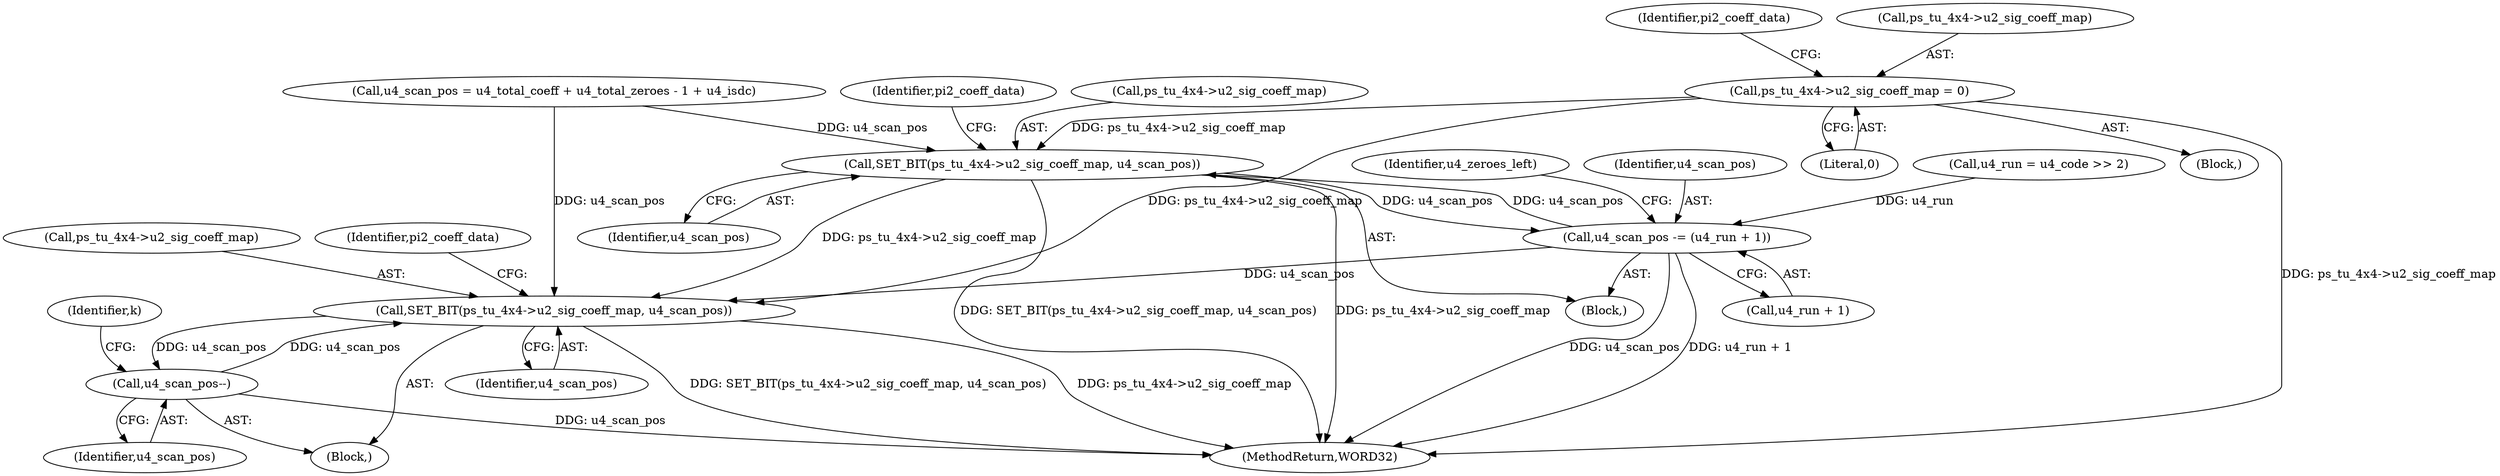digraph "0_Android_c57fc3703ae2e0d41b1f6580c50015937f2d23c1@pointer" {
"1000220" [label="(Call,ps_tu_4x4->u2_sig_coeff_map = 0)"];
"1000606" [label="(Call,SET_BIT(ps_tu_4x4->u2_sig_coeff_map, u4_scan_pos))"];
"1000622" [label="(Call,u4_scan_pos -= (u4_run + 1))"];
"1000639" [label="(Call,SET_BIT(ps_tu_4x4->u2_sig_coeff_map, u4_scan_pos))"];
"1000652" [label="(Call,u4_scan_pos--)"];
"1000624" [label="(Call,u4_run + 1)"];
"1000226" [label="(Identifier,pi2_coeff_data)"];
"1000640" [label="(Call,ps_tu_4x4->u2_sig_coeff_map)"];
"1000607" [label="(Call,ps_tu_4x4->u2_sig_coeff_map)"];
"1000168" [label="(Block,)"];
"1000622" [label="(Call,u4_scan_pos -= (u4_run + 1))"];
"1000614" [label="(Identifier,pi2_coeff_data)"];
"1000636" [label="(Identifier,k)"];
"1000596" [label="(Call,u4_run = u4_code >> 2)"];
"1000647" [label="(Identifier,pi2_coeff_data)"];
"1000577" [label="(Identifier,u4_zeroes_left)"];
"1000606" [label="(Call,SET_BIT(ps_tu_4x4->u2_sig_coeff_map, u4_scan_pos))"];
"1000652" [label="(Call,u4_scan_pos--)"];
"1000638" [label="(Block,)"];
"1000221" [label="(Call,ps_tu_4x4->u2_sig_coeff_map)"];
"1000580" [label="(Block,)"];
"1000220" [label="(Call,ps_tu_4x4->u2_sig_coeff_map = 0)"];
"1000689" [label="(MethodReturn,WORD32)"];
"1000639" [label="(Call,SET_BIT(ps_tu_4x4->u2_sig_coeff_map, u4_scan_pos))"];
"1000643" [label="(Identifier,u4_scan_pos)"];
"1000610" [label="(Identifier,u4_scan_pos)"];
"1000653" [label="(Identifier,u4_scan_pos)"];
"1000224" [label="(Literal,0)"];
"1000623" [label="(Identifier,u4_scan_pos)"];
"1000551" [label="(Call,u4_scan_pos = u4_total_coeff + u4_total_zeroes - 1 + u4_isdc)"];
"1000220" -> "1000168"  [label="AST: "];
"1000220" -> "1000224"  [label="CFG: "];
"1000221" -> "1000220"  [label="AST: "];
"1000224" -> "1000220"  [label="AST: "];
"1000226" -> "1000220"  [label="CFG: "];
"1000220" -> "1000689"  [label="DDG: ps_tu_4x4->u2_sig_coeff_map"];
"1000220" -> "1000606"  [label="DDG: ps_tu_4x4->u2_sig_coeff_map"];
"1000220" -> "1000639"  [label="DDG: ps_tu_4x4->u2_sig_coeff_map"];
"1000606" -> "1000580"  [label="AST: "];
"1000606" -> "1000610"  [label="CFG: "];
"1000607" -> "1000606"  [label="AST: "];
"1000610" -> "1000606"  [label="AST: "];
"1000614" -> "1000606"  [label="CFG: "];
"1000606" -> "1000689"  [label="DDG: ps_tu_4x4->u2_sig_coeff_map"];
"1000606" -> "1000689"  [label="DDG: SET_BIT(ps_tu_4x4->u2_sig_coeff_map, u4_scan_pos)"];
"1000622" -> "1000606"  [label="DDG: u4_scan_pos"];
"1000551" -> "1000606"  [label="DDG: u4_scan_pos"];
"1000606" -> "1000622"  [label="DDG: u4_scan_pos"];
"1000606" -> "1000639"  [label="DDG: ps_tu_4x4->u2_sig_coeff_map"];
"1000622" -> "1000580"  [label="AST: "];
"1000622" -> "1000624"  [label="CFG: "];
"1000623" -> "1000622"  [label="AST: "];
"1000624" -> "1000622"  [label="AST: "];
"1000577" -> "1000622"  [label="CFG: "];
"1000622" -> "1000689"  [label="DDG: u4_scan_pos"];
"1000622" -> "1000689"  [label="DDG: u4_run + 1"];
"1000596" -> "1000622"  [label="DDG: u4_run"];
"1000622" -> "1000639"  [label="DDG: u4_scan_pos"];
"1000639" -> "1000638"  [label="AST: "];
"1000639" -> "1000643"  [label="CFG: "];
"1000640" -> "1000639"  [label="AST: "];
"1000643" -> "1000639"  [label="AST: "];
"1000647" -> "1000639"  [label="CFG: "];
"1000639" -> "1000689"  [label="DDG: SET_BIT(ps_tu_4x4->u2_sig_coeff_map, u4_scan_pos)"];
"1000639" -> "1000689"  [label="DDG: ps_tu_4x4->u2_sig_coeff_map"];
"1000652" -> "1000639"  [label="DDG: u4_scan_pos"];
"1000551" -> "1000639"  [label="DDG: u4_scan_pos"];
"1000639" -> "1000652"  [label="DDG: u4_scan_pos"];
"1000652" -> "1000638"  [label="AST: "];
"1000652" -> "1000653"  [label="CFG: "];
"1000653" -> "1000652"  [label="AST: "];
"1000636" -> "1000652"  [label="CFG: "];
"1000652" -> "1000689"  [label="DDG: u4_scan_pos"];
}
